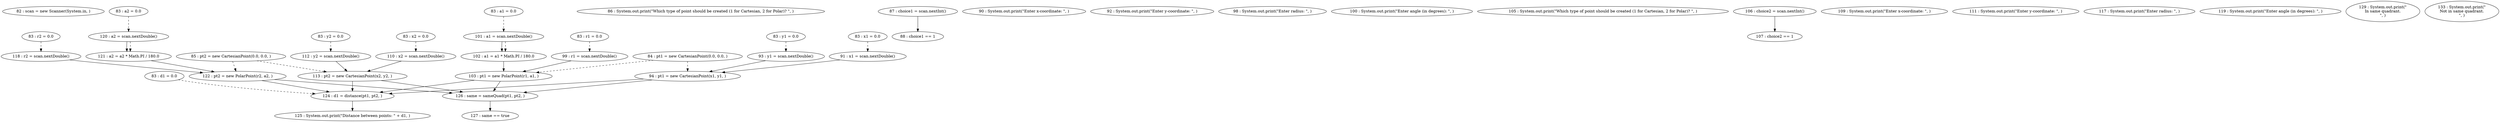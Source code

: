 digraph G {
"82 : scan = new Scanner(System.in, )"
"83 : x1 = 0.0"
"83 : x1 = 0.0" -> "91 : x1 = scan.nextDouble()" [style=dashed]
"83 : x2 = 0.0"
"83 : x2 = 0.0" -> "110 : x2 = scan.nextDouble()" [style=dashed]
"83 : y1 = 0.0"
"83 : y1 = 0.0" -> "93 : y1 = scan.nextDouble()" [style=dashed]
"83 : y2 = 0.0"
"83 : y2 = 0.0" -> "112 : y2 = scan.nextDouble()" [style=dashed]
"83 : r1 = 0.0"
"83 : r1 = 0.0" -> "99 : r1 = scan.nextDouble()" [style=dashed]
"83 : r2 = 0.0"
"83 : r2 = 0.0" -> "118 : r2 = scan.nextDouble()" [style=dashed]
"83 : a1 = 0.0"
"83 : a1 = 0.0" -> "101 : a1 = scan.nextDouble()" [style=dashed]
"83 : a2 = 0.0"
"83 : a2 = 0.0" -> "120 : a2 = scan.nextDouble()" [style=dashed]
"83 : d1 = 0.0"
"83 : d1 = 0.0" -> "124 : d1 = distance(pt1, pt2, )" [style=dashed]
"84 : pt1 = new CartesianPoint(0.0, 0.0, )"
"84 : pt1 = new CartesianPoint(0.0, 0.0, )" -> "103 : pt1 = new PolarPoint(r1, a1, )" [style=dashed]
"84 : pt1 = new CartesianPoint(0.0, 0.0, )" -> "94 : pt1 = new CartesianPoint(x1, y1, )" [style=dashed]
"85 : pt2 = new CartesianPoint(0.0, 0.0, )"
"85 : pt2 = new CartesianPoint(0.0, 0.0, )" -> "122 : pt2 = new PolarPoint(r2, a2, )" [style=dashed]
"85 : pt2 = new CartesianPoint(0.0, 0.0, )" -> "113 : pt2 = new CartesianPoint(x2, y2, )" [style=dashed]
"86 : System.out.print(\"Which type of point should be created (1 for Cartesian, 2 for Polar)? \", )"
"87 : choice1 = scan.nextInt()"
"87 : choice1 = scan.nextInt()" -> "88 : choice1 == 1"
"88 : choice1 == 1"
"90 : System.out.print(\"Enter x-coordinate: \", )"
"91 : x1 = scan.nextDouble()"
"91 : x1 = scan.nextDouble()" -> "94 : pt1 = new CartesianPoint(x1, y1, )"
"92 : System.out.print(\"Enter y-coordinate: \", )"
"93 : y1 = scan.nextDouble()"
"93 : y1 = scan.nextDouble()" -> "94 : pt1 = new CartesianPoint(x1, y1, )"
"94 : pt1 = new CartesianPoint(x1, y1, )"
"94 : pt1 = new CartesianPoint(x1, y1, )" -> "126 : same = sameQuad(pt1, pt2, )"
"94 : pt1 = new CartesianPoint(x1, y1, )" -> "124 : d1 = distance(pt1, pt2, )"
"98 : System.out.print(\"Enter radius: \", )"
"99 : r1 = scan.nextDouble()"
"99 : r1 = scan.nextDouble()" -> "103 : pt1 = new PolarPoint(r1, a1, )"
"100 : System.out.print(\"Enter angle (in degrees): \", )"
"101 : a1 = scan.nextDouble()"
"101 : a1 = scan.nextDouble()" -> "102 : a1 = a1 * Math.PI / 180.0"
"101 : a1 = scan.nextDouble()" -> "102 : a1 = a1 * Math.PI / 180.0" [style=dashed]
"102 : a1 = a1 * Math.PI / 180.0"
"102 : a1 = a1 * Math.PI / 180.0" -> "103 : pt1 = new PolarPoint(r1, a1, )"
"103 : pt1 = new PolarPoint(r1, a1, )"
"103 : pt1 = new PolarPoint(r1, a1, )" -> "126 : same = sameQuad(pt1, pt2, )"
"103 : pt1 = new PolarPoint(r1, a1, )" -> "124 : d1 = distance(pt1, pt2, )"
"105 : System.out.print(\"Which type of point should be created (1 for Cartesian, 2 for Polar)? \", )"
"106 : choice2 = scan.nextInt()"
"106 : choice2 = scan.nextInt()" -> "107 : choice2 == 1"
"107 : choice2 == 1"
"109 : System.out.print(\"Enter x-coordinate: \", )"
"110 : x2 = scan.nextDouble()"
"110 : x2 = scan.nextDouble()" -> "113 : pt2 = new CartesianPoint(x2, y2, )"
"111 : System.out.print(\"Enter y-coordinate: \", )"
"112 : y2 = scan.nextDouble()"
"112 : y2 = scan.nextDouble()" -> "113 : pt2 = new CartesianPoint(x2, y2, )"
"113 : pt2 = new CartesianPoint(x2, y2, )"
"113 : pt2 = new CartesianPoint(x2, y2, )" -> "126 : same = sameQuad(pt1, pt2, )"
"113 : pt2 = new CartesianPoint(x2, y2, )" -> "124 : d1 = distance(pt1, pt2, )"
"117 : System.out.print(\"Enter radius: \", )"
"118 : r2 = scan.nextDouble()"
"118 : r2 = scan.nextDouble()" -> "122 : pt2 = new PolarPoint(r2, a2, )"
"119 : System.out.print(\"Enter angle (in degrees): \", )"
"120 : a2 = scan.nextDouble()"
"120 : a2 = scan.nextDouble()" -> "121 : a2 = a2 * Math.PI / 180.0"
"120 : a2 = scan.nextDouble()" -> "121 : a2 = a2 * Math.PI / 180.0" [style=dashed]
"121 : a2 = a2 * Math.PI / 180.0"
"121 : a2 = a2 * Math.PI / 180.0" -> "122 : pt2 = new PolarPoint(r2, a2, )"
"122 : pt2 = new PolarPoint(r2, a2, )"
"122 : pt2 = new PolarPoint(r2, a2, )" -> "126 : same = sameQuad(pt1, pt2, )"
"122 : pt2 = new PolarPoint(r2, a2, )" -> "124 : d1 = distance(pt1, pt2, )"
"124 : d1 = distance(pt1, pt2, )"
"124 : d1 = distance(pt1, pt2, )" -> "125 : System.out.print(\"Distance between points: \" + d1, )"
"125 : System.out.print(\"Distance between points: \" + d1, )"
"126 : same = sameQuad(pt1, pt2, )"
"126 : same = sameQuad(pt1, pt2, )" -> "127 : same == true"
"127 : same == true"
"129 : System.out.print(\"\nIn same quadrant.\n\", )"
"133 : System.out.print(\"\nNot in same quadrant.\n\", )"
}